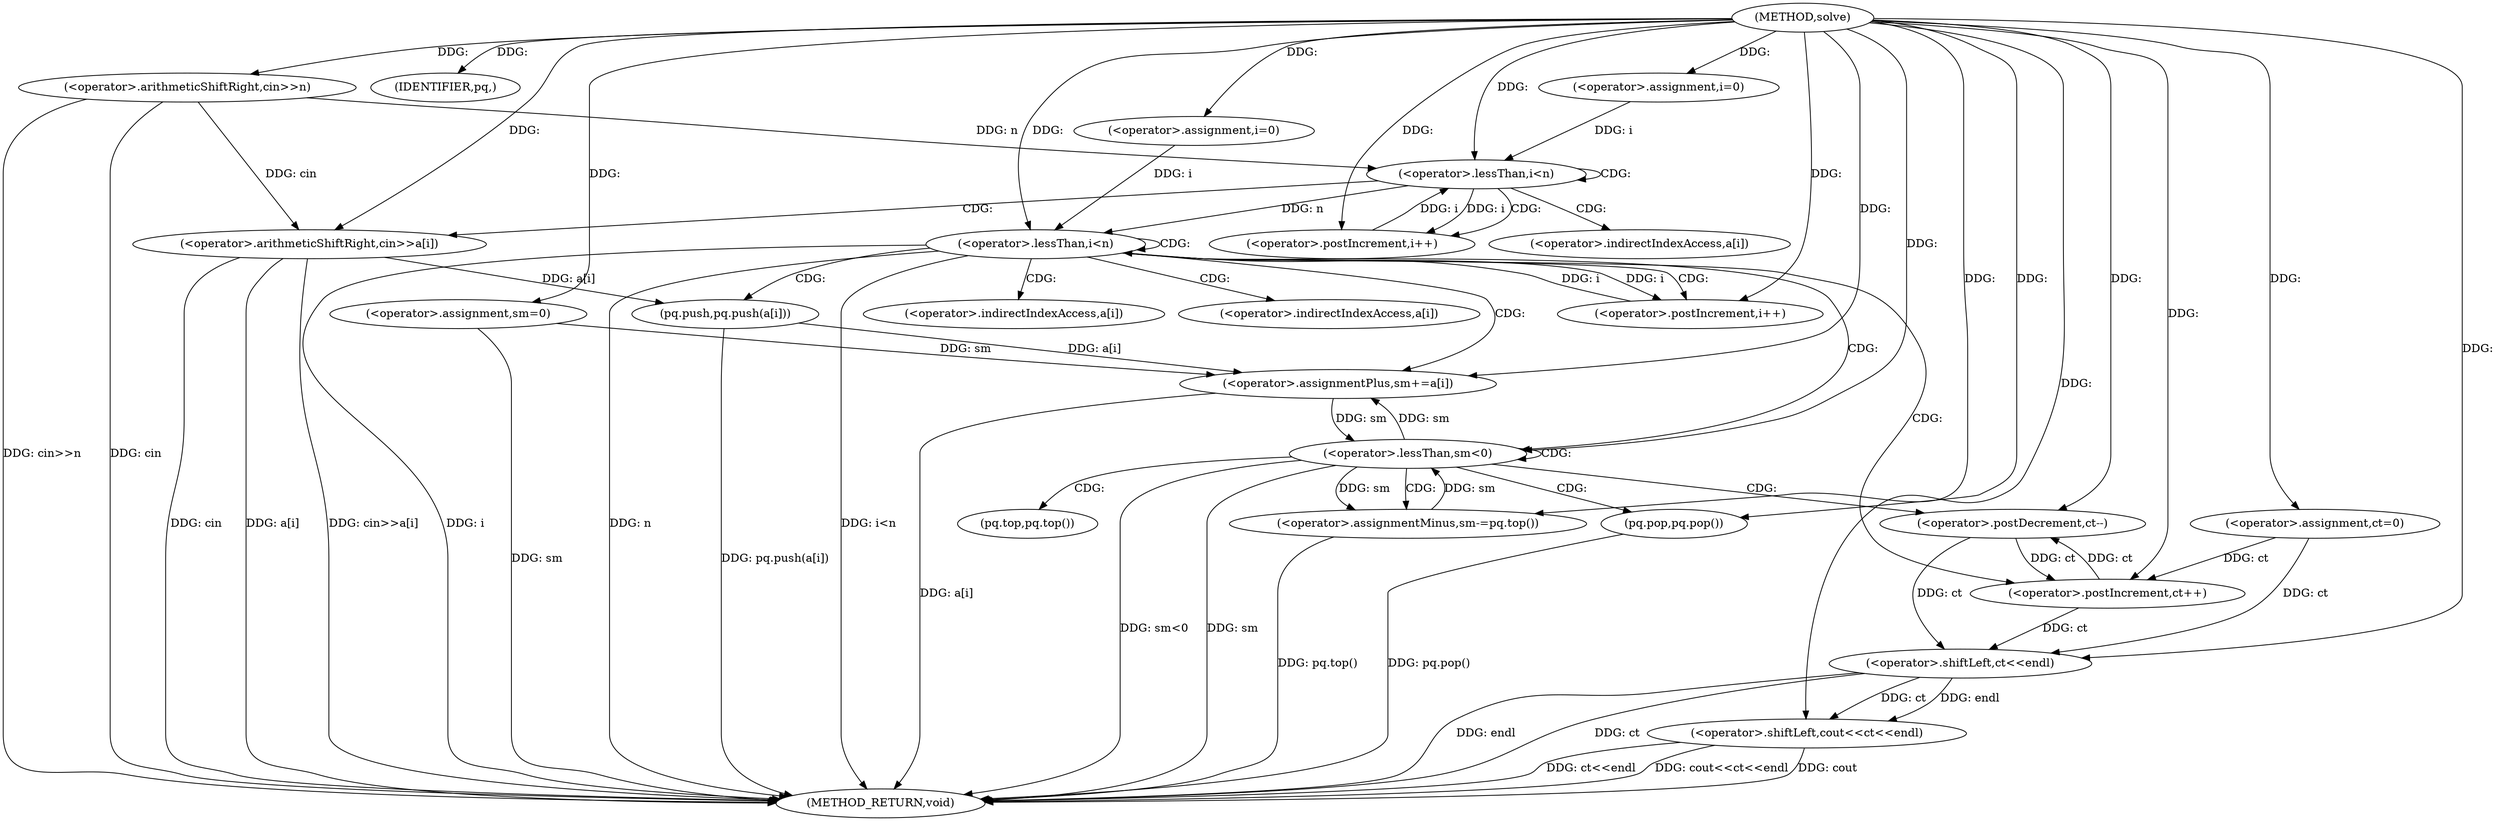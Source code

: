 digraph "solve" {  
"1000164" [label = "(METHOD,solve)" ]
"1000233" [label = "(METHOD_RETURN,void)" ]
"1000167" [label = "(<operator>.arithmeticShiftRight,cin>>n)" ]
"1000186" [label = "(IDENTIFIER,pq,)" ]
"1000188" [label = "(<operator>.assignment,sm=0)" ]
"1000192" [label = "(<operator>.assignment,ct=0)" ]
"1000228" [label = "(<operator>.shiftLeft,cout<<ct<<endl)" ]
"1000173" [label = "(<operator>.assignment,i=0)" ]
"1000176" [label = "(<operator>.lessThan,i<n)" ]
"1000179" [label = "(<operator>.postIncrement,i++)" ]
"1000181" [label = "(<operator>.arithmeticShiftRight,cin>>a[i])" ]
"1000197" [label = "(<operator>.assignment,i=0)" ]
"1000200" [label = "(<operator>.lessThan,i<n)" ]
"1000203" [label = "(<operator>.postIncrement,i++)" ]
"1000206" [label = "(pq.push,pq.push(a[i]))" ]
"1000210" [label = "(<operator>.assignmentPlus,sm+=a[i])" ]
"1000215" [label = "(<operator>.postIncrement,ct++)" ]
"1000230" [label = "(<operator>.shiftLeft,ct<<endl)" ]
"1000218" [label = "(<operator>.lessThan,sm<0)" ]
"1000222" [label = "(<operator>.assignmentMinus,sm-=pq.top())" ]
"1000225" [label = "(pq.pop,pq.pop())" ]
"1000226" [label = "(<operator>.postDecrement,ct--)" ]
"1000183" [label = "(<operator>.indirectIndexAccess,a[i])" ]
"1000207" [label = "(<operator>.indirectIndexAccess,a[i])" ]
"1000212" [label = "(<operator>.indirectIndexAccess,a[i])" ]
"1000224" [label = "(pq.top,pq.top())" ]
  "1000167" -> "1000233"  [ label = "DDG: cin"] 
  "1000167" -> "1000233"  [ label = "DDG: cin>>n"] 
  "1000188" -> "1000233"  [ label = "DDG: sm"] 
  "1000200" -> "1000233"  [ label = "DDG: i"] 
  "1000200" -> "1000233"  [ label = "DDG: n"] 
  "1000200" -> "1000233"  [ label = "DDG: i<n"] 
  "1000230" -> "1000233"  [ label = "DDG: ct"] 
  "1000228" -> "1000233"  [ label = "DDG: ct<<endl"] 
  "1000228" -> "1000233"  [ label = "DDG: cout<<ct<<endl"] 
  "1000206" -> "1000233"  [ label = "DDG: pq.push(a[i])"] 
  "1000210" -> "1000233"  [ label = "DDG: a[i]"] 
  "1000218" -> "1000233"  [ label = "DDG: sm"] 
  "1000218" -> "1000233"  [ label = "DDG: sm<0"] 
  "1000222" -> "1000233"  [ label = "DDG: pq.top()"] 
  "1000225" -> "1000233"  [ label = "DDG: pq.pop()"] 
  "1000181" -> "1000233"  [ label = "DDG: cin"] 
  "1000181" -> "1000233"  [ label = "DDG: a[i]"] 
  "1000181" -> "1000233"  [ label = "DDG: cin>>a[i]"] 
  "1000228" -> "1000233"  [ label = "DDG: cout"] 
  "1000230" -> "1000233"  [ label = "DDG: endl"] 
  "1000164" -> "1000186"  [ label = "DDG: "] 
  "1000164" -> "1000188"  [ label = "DDG: "] 
  "1000164" -> "1000192"  [ label = "DDG: "] 
  "1000164" -> "1000167"  [ label = "DDG: "] 
  "1000164" -> "1000173"  [ label = "DDG: "] 
  "1000164" -> "1000197"  [ label = "DDG: "] 
  "1000164" -> "1000228"  [ label = "DDG: "] 
  "1000230" -> "1000228"  [ label = "DDG: ct"] 
  "1000230" -> "1000228"  [ label = "DDG: endl"] 
  "1000173" -> "1000176"  [ label = "DDG: i"] 
  "1000179" -> "1000176"  [ label = "DDG: i"] 
  "1000164" -> "1000176"  [ label = "DDG: "] 
  "1000167" -> "1000176"  [ label = "DDG: n"] 
  "1000176" -> "1000179"  [ label = "DDG: i"] 
  "1000164" -> "1000179"  [ label = "DDG: "] 
  "1000167" -> "1000181"  [ label = "DDG: cin"] 
  "1000164" -> "1000181"  [ label = "DDG: "] 
  "1000197" -> "1000200"  [ label = "DDG: i"] 
  "1000203" -> "1000200"  [ label = "DDG: i"] 
  "1000164" -> "1000200"  [ label = "DDG: "] 
  "1000176" -> "1000200"  [ label = "DDG: n"] 
  "1000200" -> "1000203"  [ label = "DDG: i"] 
  "1000164" -> "1000203"  [ label = "DDG: "] 
  "1000206" -> "1000210"  [ label = "DDG: a[i]"] 
  "1000192" -> "1000230"  [ label = "DDG: ct"] 
  "1000215" -> "1000230"  [ label = "DDG: ct"] 
  "1000226" -> "1000230"  [ label = "DDG: ct"] 
  "1000164" -> "1000230"  [ label = "DDG: "] 
  "1000181" -> "1000206"  [ label = "DDG: a[i]"] 
  "1000188" -> "1000210"  [ label = "DDG: sm"] 
  "1000218" -> "1000210"  [ label = "DDG: sm"] 
  "1000164" -> "1000210"  [ label = "DDG: "] 
  "1000192" -> "1000215"  [ label = "DDG: ct"] 
  "1000226" -> "1000215"  [ label = "DDG: ct"] 
  "1000164" -> "1000215"  [ label = "DDG: "] 
  "1000210" -> "1000218"  [ label = "DDG: sm"] 
  "1000222" -> "1000218"  [ label = "DDG: sm"] 
  "1000164" -> "1000218"  [ label = "DDG: "] 
  "1000164" -> "1000222"  [ label = "DDG: "] 
  "1000164" -> "1000225"  [ label = "DDG: "] 
  "1000218" -> "1000222"  [ label = "DDG: sm"] 
  "1000215" -> "1000226"  [ label = "DDG: ct"] 
  "1000164" -> "1000226"  [ label = "DDG: "] 
  "1000176" -> "1000179"  [ label = "CDG: "] 
  "1000176" -> "1000176"  [ label = "CDG: "] 
  "1000176" -> "1000183"  [ label = "CDG: "] 
  "1000176" -> "1000181"  [ label = "CDG: "] 
  "1000200" -> "1000210"  [ label = "CDG: "] 
  "1000200" -> "1000200"  [ label = "CDG: "] 
  "1000200" -> "1000215"  [ label = "CDG: "] 
  "1000200" -> "1000207"  [ label = "CDG: "] 
  "1000200" -> "1000206"  [ label = "CDG: "] 
  "1000200" -> "1000203"  [ label = "CDG: "] 
  "1000200" -> "1000218"  [ label = "CDG: "] 
  "1000200" -> "1000212"  [ label = "CDG: "] 
  "1000218" -> "1000225"  [ label = "CDG: "] 
  "1000218" -> "1000222"  [ label = "CDG: "] 
  "1000218" -> "1000218"  [ label = "CDG: "] 
  "1000218" -> "1000224"  [ label = "CDG: "] 
  "1000218" -> "1000226"  [ label = "CDG: "] 
}
